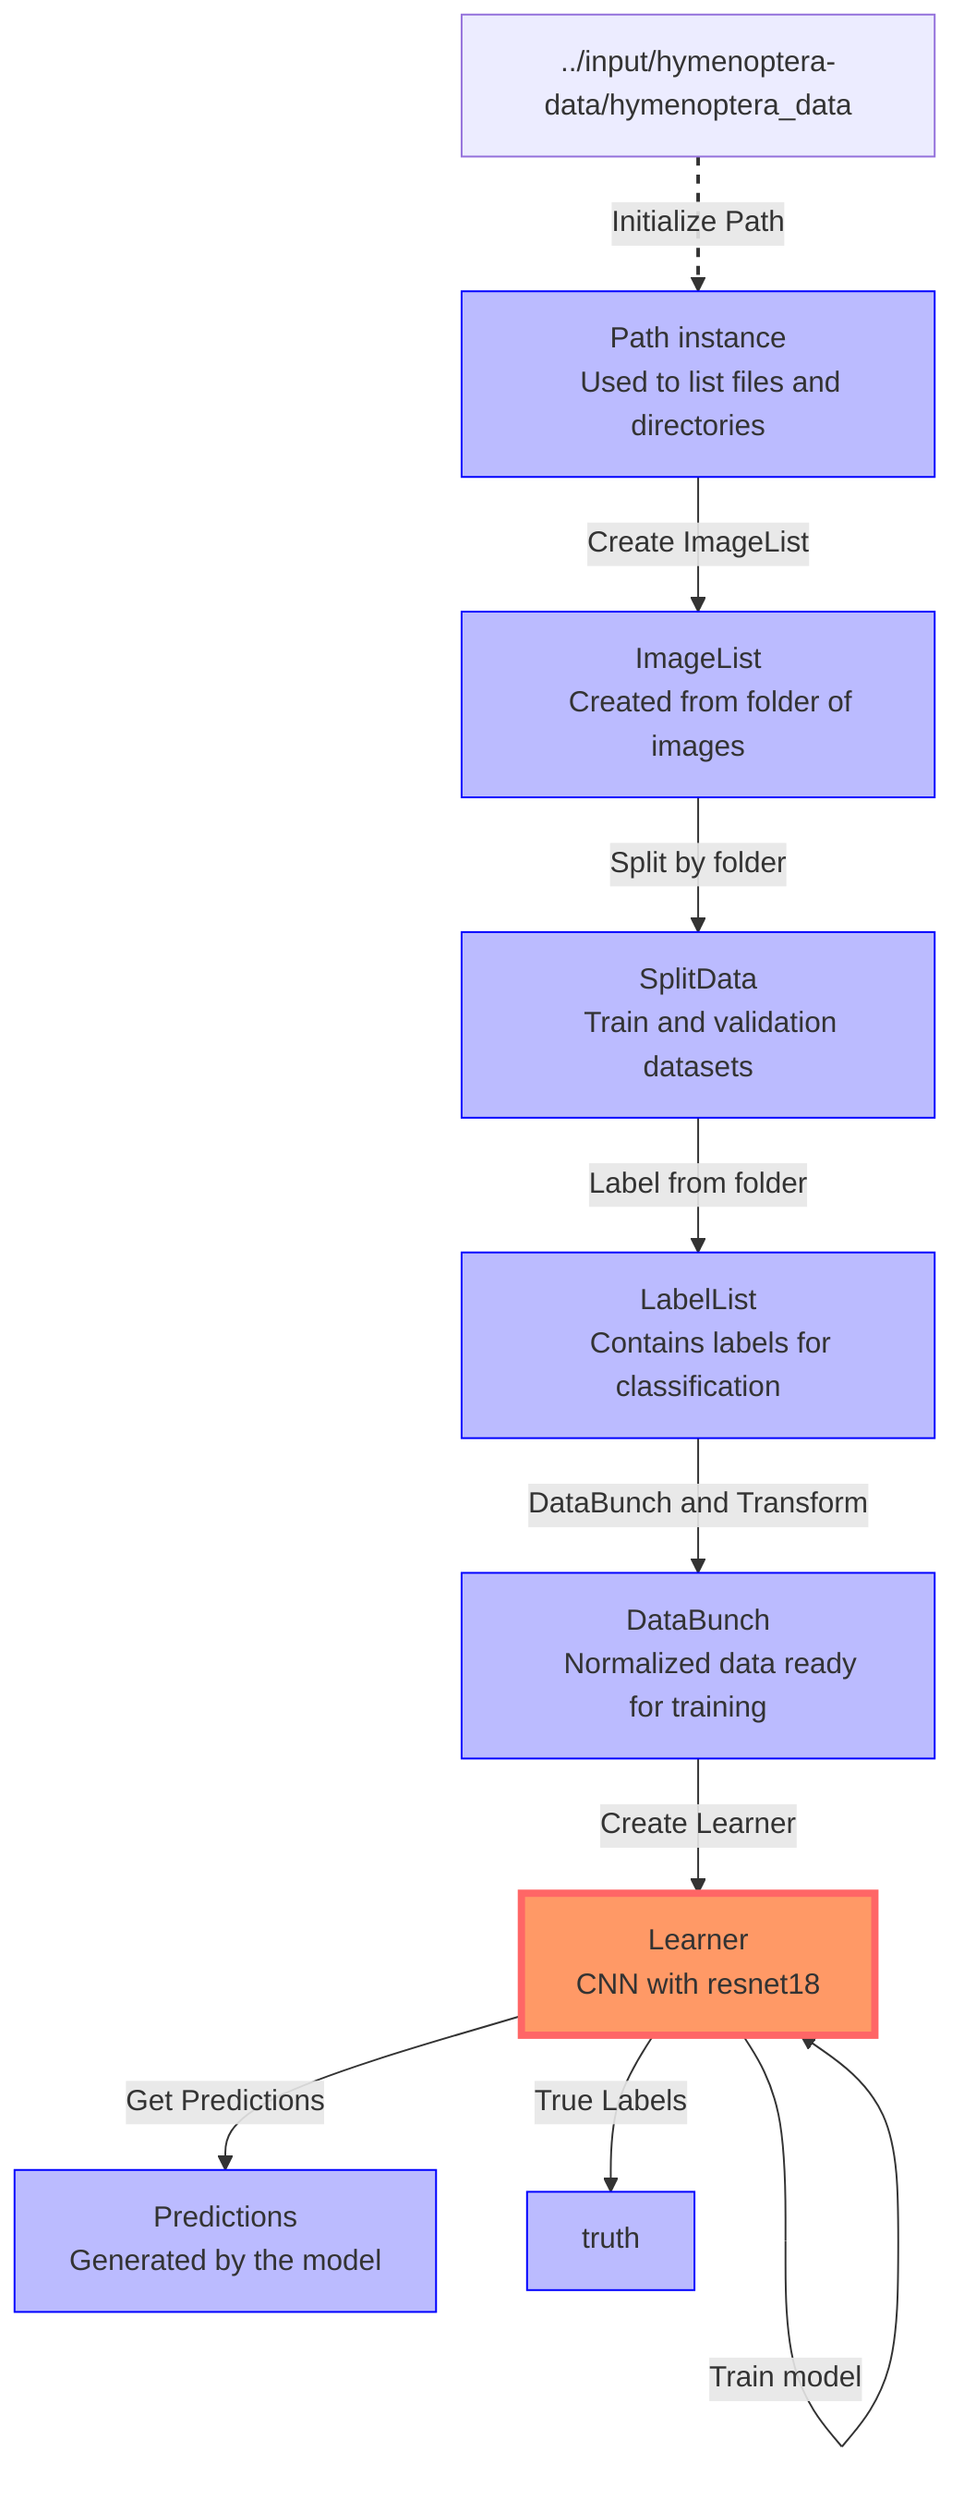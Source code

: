 flowchart TD
    %% Data Source Node
    A["../input/hymenoptera-data/hymenoptera_data"]
    click A href "../input/hymenoptera-data/hymenoptera_data" "Data source directory"
    
    %% Data Variables Nodes
    B[path]
    C[il]
    D[sd]
    E[ll]
    F[data]
    G[learn]
    H[pred]
    I[truth]
    
    %% Data Processing and Flow
    A -->|"Initialize Path"| B["Path instance
    Used to list files and directories"]
    B -->|"Create ImageList"| C["ImageList
    Created from folder of images"]
    C -->|"Split by folder"| D["SplitData
    Train and validation datasets"]
    D -->|"Label from folder"| E["LabelList
    Contains labels for classification"]
    E -->|"DataBunch and Transform"| F["DataBunch
    Normalized data ready for training"]
    F -->|"Create Learner"| G["Learner
    CNN with resnet18"]
    
    %% Learning Process
    G -->|"Train model"| G
    
    %% Predictions
    G -->|"Get Predictions"| H["Predictions
    Generated by the model"]
    G -->|"True Labels"| I
    
    %% Model Information
    classDef model fill:#f96,stroke:#333,stroke-width:2px;
    G:::model
    style G stroke:#f66,stroke-width:4px;
    
    %% Comments for clarity
    classDef dataVar fill:#bbf,stroke:#00f,stroke-width:1px;
    class B,C,D,E,F,H,I dataVar;
    %% Each node represents a step in handling data and label management
    linkStyle 0 stroke-width:2px,fill:none,stroke-dasharray: 5,5;